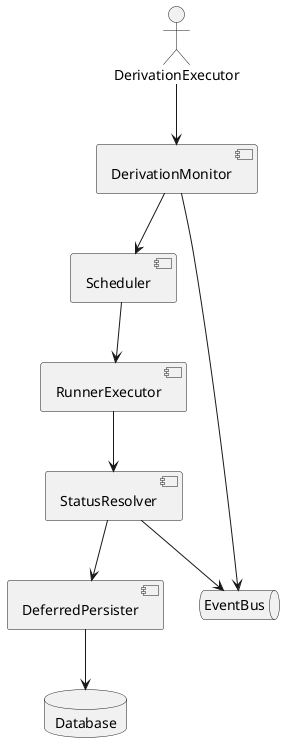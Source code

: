 @startuml
'https://plantuml.com/component-diagram


actor DerivationExecutor
[DerivationMonitor]
[Scheduler]
[RunnerExecutor]
[StatusResolver]
[DeferredPersister]
queue EventBus
database Database

DerivationExecutor --> [DerivationMonitor]

[DerivationMonitor] --> [Scheduler]
[Scheduler] --> [RunnerExecutor]
[RunnerExecutor] --> [StatusResolver]
[StatusResolver] --> [DeferredPersister]
[StatusResolver] --> [EventBus]
[DeferredPersister] --> [Database]
[DerivationMonitor] --> EventBus


@enduml